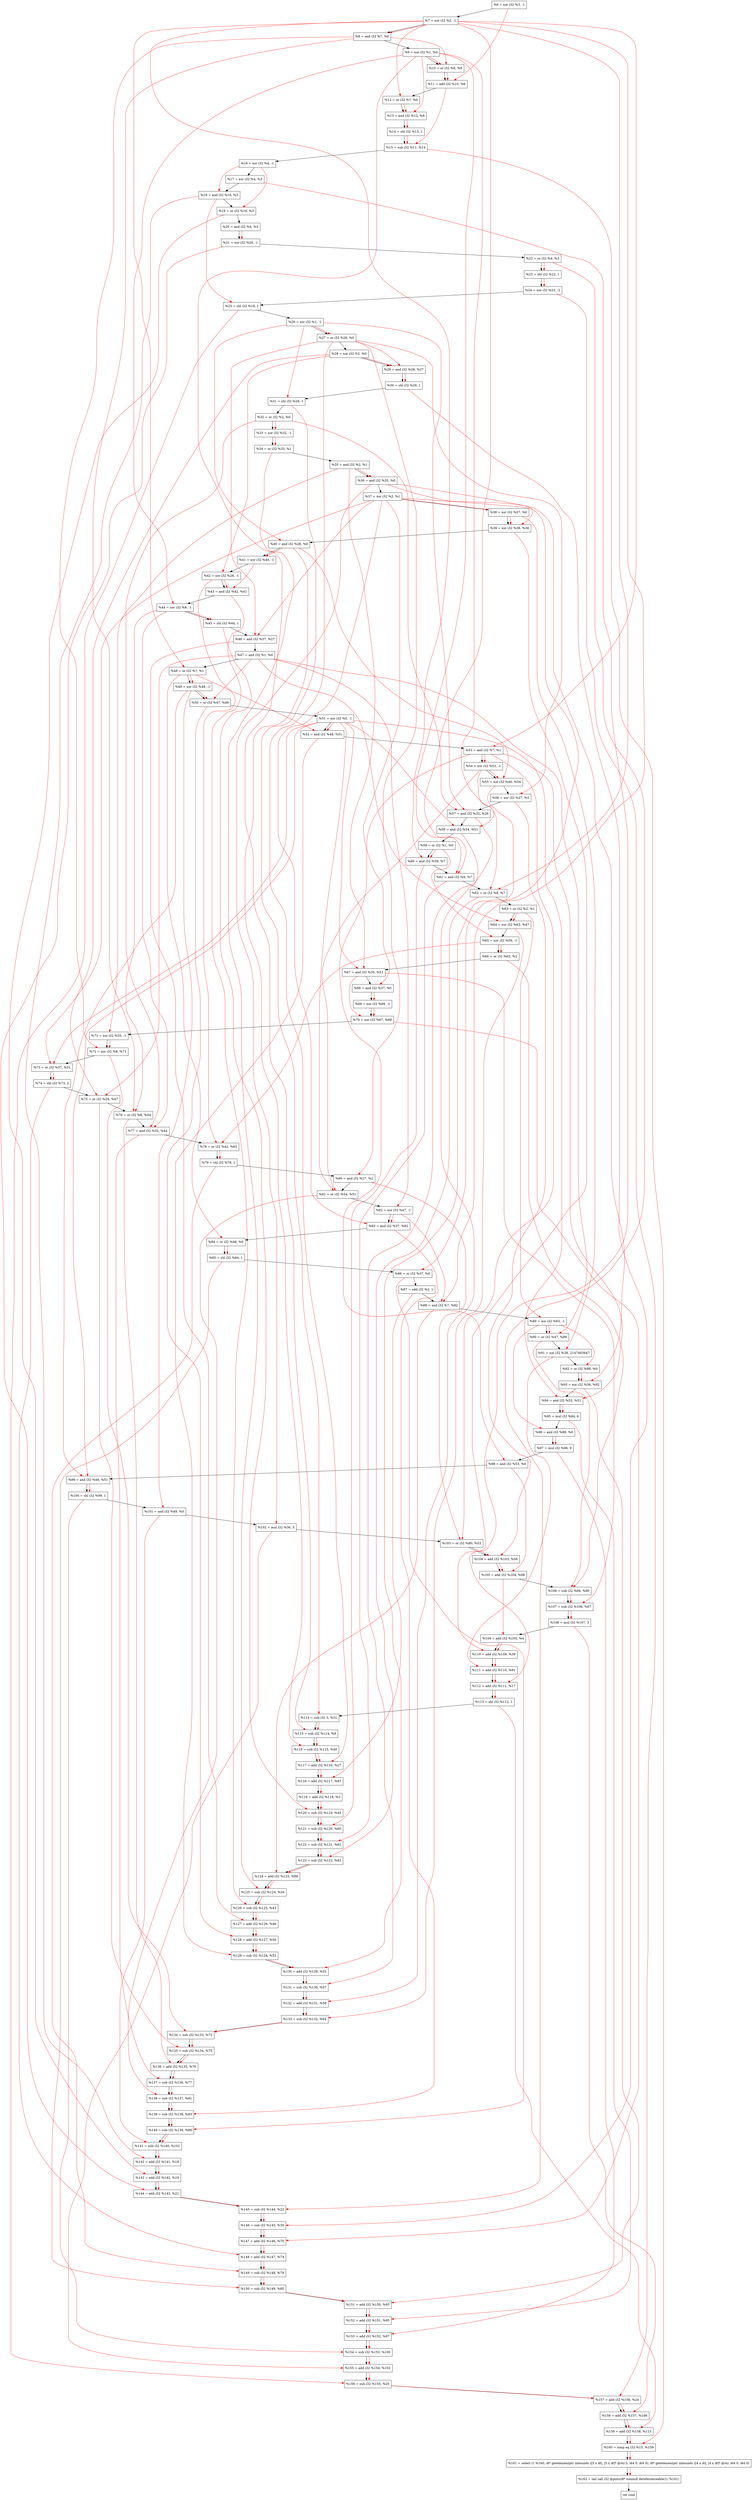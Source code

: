 digraph "DFG for'crackme' function" {
	Node0x247f930[shape=record, label="  %6 = xor i32 %3, -1"];
	Node0x247f9a0[shape=record, label="  %7 = xor i32 %2, -1"];
	Node0x247fa10[shape=record, label="  %8 = and i32 %7, %0"];
	Node0x247fa80[shape=record, label="  %9 = xor i32 %1, %0"];
	Node0x247faf0[shape=record, label="  %10 = or i32 %8, %9"];
	Node0x247fb60[shape=record, label="  %11 = add i32 %10, %6"];
	Node0x247fbd0[shape=record, label="  %12 = or i32 %7, %0"];
	Node0x247fc40[shape=record, label="  %13 = and i32 %12, %9"];
	Node0x247fce0[shape=record, label="  %14 = shl i32 %13, 1"];
	Node0x247fd50[shape=record, label="  %15 = sub i32 %11, %14"];
	Node0x247fdc0[shape=record, label="  %16 = xor i32 %4, -1"];
	Node0x247fe30[shape=record, label="  %17 = xor i32 %4, %3"];
	Node0x247fea0[shape=record, label="  %18 = and i32 %16, %3"];
	Node0x247ff10[shape=record, label="  %19 = or i32 %16, %3"];
	Node0x247ff80[shape=record, label="  %20 = and i32 %4, %3"];
	Node0x247fff0[shape=record, label="  %21 = xor i32 %20, -1"];
	Node0x2480060[shape=record, label="  %22 = or i32 %4, %3"];
	Node0x24800d0[shape=record, label="  %23 = shl i32 %22, 1"];
	Node0x2480170[shape=record, label="  %24 = xor i32 %23, -2"];
	Node0x24801e0[shape=record, label="  %25 = shl i32 %18, 1"];
	Node0x2480250[shape=record, label="  %26 = xor i32 %1, -1"];
	Node0x24802c0[shape=record, label="  %27 = or i32 %26, %0"];
	Node0x2480330[shape=record, label="  %28 = xor i32 %2, %0"];
	Node0x24803a0[shape=record, label="  %29 = and i32 %28, %27"];
	Node0x2480410[shape=record, label="  %30 = shl i32 %29, 1"];
	Node0x2480480[shape=record, label="  %31 = shl i32 %26, 1"];
	Node0x24804f0[shape=record, label="  %32 = or i32 %2, %0"];
	Node0x2480770[shape=record, label="  %33 = xor i32 %32, -1"];
	Node0x24807e0[shape=record, label="  %34 = or i32 %33, %1"];
	Node0x2480850[shape=record, label="  %35 = and i32 %2, %1"];
	Node0x24808c0[shape=record, label="  %36 = and i32 %35, %0"];
	Node0x2480930[shape=record, label="  %37 = xor i32 %2, %1"];
	Node0x24809a0[shape=record, label="  %38 = xor i32 %37, %0"];
	Node0x2480a10[shape=record, label="  %39 = xor i32 %38, %36"];
	Node0x2480a80[shape=record, label="  %40 = and i32 %26, %0"];
	Node0x2480af0[shape=record, label="  %41 = xor i32 %40, -1"];
	Node0x2480b60[shape=record, label="  %42 = xor i32 %28, -1"];
	Node0x2480bd0[shape=record, label="  %43 = and i32 %42, %41"];
	Node0x2480c40[shape=record, label="  %44 = xor i32 %9, -1"];
	Node0x2480cb0[shape=record, label="  %45 = shl i32 %44, 1"];
	Node0x2480d20[shape=record, label="  %46 = and i32 %37, %27"];
	Node0x2480d90[shape=record, label="  %47 = and i32 %1, %0"];
	Node0x2480e00[shape=record, label="  %48 = or i32 %7, %1"];
	Node0x2480e70[shape=record, label="  %49 = xor i32 %48, -1"];
	Node0x2480ee0[shape=record, label="  %50 = or i32 %47, %49"];
	Node0x2480f50[shape=record, label="  %51 = xor i32 %0, -1"];
	Node0x2480fc0[shape=record, label="  %52 = and i32 %48, %51"];
	Node0x2481030[shape=record, label="  %53 = and i32 %7, %1"];
	Node0x24810a0[shape=record, label="  %54 = xor i32 %53, -1"];
	Node0x2481110[shape=record, label="  %55 = xor i32 %40, %54"];
	Node0x2481180[shape=record, label="  %56 = xor i32 %27, %2"];
	Node0x24811f0[shape=record, label="  %57 = and i32 %32, %26"];
	Node0x2481260[shape=record, label="  %58 = and i32 %54, %51"];
	Node0x24812d0[shape=record, label="  %59 = or i32 %1, %0"];
	Node0x2481340[shape=record, label="  %60 = and i32 %59, %7"];
	Node0x24813b0[shape=record, label="  %61 = and i32 %9, %7"];
	Node0x2481420[shape=record, label="  %62 = or i32 %9, %7"];
	Node0x2481490[shape=record, label="  %63 = or i32 %2, %1"];
	Node0x2481500[shape=record, label="  %64 = xor i32 %63, %47"];
	Node0x2481980[shape=record, label="  %65 = xor i32 %59, -1"];
	Node0x24819f0[shape=record, label="  %66 = or i32 %65, %2"];
	Node0x2481a60[shape=record, label="  %67 = and i32 %35, %51"];
	Node0x2481ad0[shape=record, label="  %68 = and i32 %37, %0"];
	Node0x2481b40[shape=record, label="  %69 = xor i32 %68, -1"];
	Node0x2481bb0[shape=record, label="  %70 = xor i32 %67, %69"];
	Node0x2481c20[shape=record, label="  %71 = xor i32 %35, -1"];
	Node0x2481c90[shape=record, label="  %72 = xor i32 %8, %71"];
	Node0x2481d00[shape=record, label="  %73 = or i32 %37, %51"];
	Node0x2481da0[shape=record, label="  %74 = shl i32 %73, 2"];
	Node0x2481e10[shape=record, label="  %75 = or i32 %28, %47"];
	Node0x2481e80[shape=record, label="  %76 = or i32 %8, %44"];
	Node0x2481ef0[shape=record, label="  %77 = and i32 %32, %44"];
	Node0x2481f60[shape=record, label="  %78 = or i32 %42, %65"];
	Node0x2481fd0[shape=record, label="  %79 = shl i32 %78, 1"];
	Node0x2482040[shape=record, label="  %80 = and i32 %27, %2"];
	Node0x24820b0[shape=record, label="  %81 = or i32 %54, %51"];
	Node0x2482120[shape=record, label="  %82 = xor i32 %47, -1"];
	Node0x2482190[shape=record, label="  %83 = and i32 %37, %82"];
	Node0x2482200[shape=record, label="  %84 = or i32 %48, %0"];
	Node0x2482270[shape=record, label="  %85 = shl i32 %84, 1"];
	Node0x24822e0[shape=record, label="  %86 = or i32 %37, %0"];
	Node0x2482350[shape=record, label="  %87 = add i32 %2, 1"];
	Node0x24823c0[shape=record, label="  %88 = and i32 %7, %82"];
	Node0x2482430[shape=record, label="  %89 = xor i32 %63, -1"];
	Node0x24824a0[shape=record, label="  %90 = or i32 %47, %89"];
	Node0x2482540[shape=record, label="  %91 = xor i32 %38, 2147483647"];
	Node0x24825b0[shape=record, label="  %92 = or i32 %89, %0"];
	Node0x2482620[shape=record, label="  %93 = xor i32 %36, %92"];
	Node0x2482690[shape=record, label="  %94 = and i32 %53, %51"];
	Node0x2482730[shape=record, label="  %95 = mul i32 %94, 6"];
	Node0x24827a0[shape=record, label="  %96 = and i32 %89, %0"];
	Node0x2482840[shape=record, label="  %97 = mul i32 %96, 9"];
	Node0x24828b0[shape=record, label="  %98 = and i32 %53, %0"];
	Node0x2482920[shape=record, label="  %99 = and i32 %49, %51"];
	Node0x2482990[shape=record, label="  %100 = shl i32 %99, 1"];
	Node0x2482a00[shape=record, label="  %101 = and i32 %49, %0"];
	Node0x2482aa0[shape=record, label="  %102 = mul i32 %36, 5"];
	Node0x2482b10[shape=record, label="  %103 = or i32 %80, %53"];
	Node0x2482b80[shape=record, label="  %104 = add i32 %103, %56"];
	Node0x2482bf0[shape=record, label="  %105 = add i32 %104, %98"];
	Node0x2482c60[shape=record, label="  %106 = sub i32 %66, %90"];
	Node0x2482cd0[shape=record, label="  %107 = sub i32 %106, %67"];
	Node0x2482d70[shape=record, label="  %108 = mul i32 %107, 3"];
	Node0x2482de0[shape=record, label="  %109 = add i32 %105, %4"];
	Node0x2482e50[shape=record, label="  %110 = add i32 %109, %39"];
	Node0x2482ec0[shape=record, label="  %111 = add i32 %110, %91"];
	Node0x2482f30[shape=record, label="  %112 = add i32 %111, %17"];
	Node0x2482fa0[shape=record, label="  %113 = shl i32 %112, 1"];
	Node0x2483010[shape=record, label="  %114 = sub i32 3, %31"];
	Node0x2483080[shape=record, label="  %115 = sub i32 %114, %9"];
	Node0x24830f0[shape=record, label="  %116 = sub i32 %115, %40"];
	Node0x2483160[shape=record, label="  %117 = add i32 %116, %27"];
	Node0x24831d0[shape=record, label="  %118 = add i32 %117, %87"];
	Node0x2483240[shape=record, label="  %119 = add i32 %118, %3"];
	Node0x24832b0[shape=record, label="  %120 = sub i32 %119, %45"];
	Node0x2483320[shape=record, label="  %121 = sub i32 %120, %60"];
	Node0x2483390[shape=record, label="  %122 = sub i32 %121, %61"];
	Node0x2483400[shape=record, label="  %123 = sub i32 %122, %62"];
	Node0x2483470[shape=record, label="  %124 = add i32 %123, %88"];
	Node0x24834e0[shape=record, label="  %125 = sub i32 %124, %34"];
	Node0x2483550[shape=record, label="  %126 = sub i32 %125, %43"];
	Node0x24835c0[shape=record, label="  %127 = add i32 %126, %46"];
	Node0x2483630[shape=record, label="  %128 = add i32 %127, %50"];
	Node0x2483eb0[shape=record, label="  %129 = sub i32 %128, %52"];
	Node0x2483f20[shape=record, label="  %130 = add i32 %129, %55"];
	Node0x2483f90[shape=record, label="  %131 = sub i32 %130, %57"];
	Node0x2484000[shape=record, label="  %132 = add i32 %131, %58"];
	Node0x2484070[shape=record, label="  %133 = sub i32 %132, %64"];
	Node0x24840e0[shape=record, label="  %134 = sub i32 %133, %72"];
	Node0x2484150[shape=record, label="  %135 = sub i32 %134, %75"];
	Node0x24841c0[shape=record, label="  %136 = add i32 %135, %76"];
	Node0x2484230[shape=record, label="  %137 = sub i32 %136, %77"];
	Node0x24842a0[shape=record, label="  %138 = sub i32 %137, %81"];
	Node0x2484310[shape=record, label="  %139 = sub i32 %138, %83"];
	Node0x2484380[shape=record, label="  %140 = sub i32 %139, %86"];
	Node0x24843f0[shape=record, label="  %141 = sub i32 %140, %101"];
	Node0x2484460[shape=record, label="  %142 = add i32 %141, %18"];
	Node0x24844d0[shape=record, label="  %143 = add i32 %142, %19"];
	Node0x2484540[shape=record, label="  %144 = add i32 %143, %21"];
	Node0x24845b0[shape=record, label="  %145 = sub i32 %144, %22"];
	Node0x2484620[shape=record, label="  %146 = sub i32 %145, %30"];
	Node0x2484690[shape=record, label="  %147 = add i32 %146, %70"];
	Node0x2484700[shape=record, label="  %148 = add i32 %147, %74"];
	Node0x2484770[shape=record, label="  %149 = sub i32 %148, %79"];
	Node0x24847e0[shape=record, label="  %150 = sub i32 %149, %85"];
	Node0x2484850[shape=record, label="  %151 = add i32 %150, %93"];
	Node0x24848c0[shape=record, label="  %152 = add i32 %151, %95"];
	Node0x2484930[shape=record, label="  %153 = add i32 %152, %97"];
	Node0x24849a0[shape=record, label="  %154 = sub i32 %153, %100"];
	Node0x2484a10[shape=record, label="  %155 = add i32 %154, %102"];
	Node0x2484a80[shape=record, label="  %156 = sub i32 %155, %25"];
	Node0x2484af0[shape=record, label="  %157 = add i32 %156, %24"];
	Node0x2484b60[shape=record, label="  %158 = add i32 %157, %108"];
	Node0x2484bd0[shape=record, label="  %159 = add i32 %158, %113"];
	Node0x2484c40[shape=record, label="  %160 = icmp eq i32 %15, %159"];
	Node0x241f268[shape=record, label="  %161 = select i1 %160, i8* getelementptr inbounds ([5 x i8], [5 x i8]* @str.3, i64 0, i64 0), i8* getelementptr inbounds ([4 x i8], [4 x i8]* @str, i64 0, i64 0)"];
	Node0x2484ed0[shape=record, label="  %162 = tail call i32 @puts(i8* nonnull dereferenceable(1) %161)"];
	Node0x2484f20[shape=record, label="  ret void"];
	Node0x247f930 -> Node0x247f9a0;
	Node0x247f9a0 -> Node0x247fa10;
	Node0x247fa10 -> Node0x247fa80;
	Node0x247fa80 -> Node0x247faf0;
	Node0x247faf0 -> Node0x247fb60;
	Node0x247fb60 -> Node0x247fbd0;
	Node0x247fbd0 -> Node0x247fc40;
	Node0x247fc40 -> Node0x247fce0;
	Node0x247fce0 -> Node0x247fd50;
	Node0x247fd50 -> Node0x247fdc0;
	Node0x247fdc0 -> Node0x247fe30;
	Node0x247fe30 -> Node0x247fea0;
	Node0x247fea0 -> Node0x247ff10;
	Node0x247ff10 -> Node0x247ff80;
	Node0x247ff80 -> Node0x247fff0;
	Node0x247fff0 -> Node0x2480060;
	Node0x2480060 -> Node0x24800d0;
	Node0x24800d0 -> Node0x2480170;
	Node0x2480170 -> Node0x24801e0;
	Node0x24801e0 -> Node0x2480250;
	Node0x2480250 -> Node0x24802c0;
	Node0x24802c0 -> Node0x2480330;
	Node0x2480330 -> Node0x24803a0;
	Node0x24803a0 -> Node0x2480410;
	Node0x2480410 -> Node0x2480480;
	Node0x2480480 -> Node0x24804f0;
	Node0x24804f0 -> Node0x2480770;
	Node0x2480770 -> Node0x24807e0;
	Node0x24807e0 -> Node0x2480850;
	Node0x2480850 -> Node0x24808c0;
	Node0x24808c0 -> Node0x2480930;
	Node0x2480930 -> Node0x24809a0;
	Node0x24809a0 -> Node0x2480a10;
	Node0x2480a10 -> Node0x2480a80;
	Node0x2480a80 -> Node0x2480af0;
	Node0x2480af0 -> Node0x2480b60;
	Node0x2480b60 -> Node0x2480bd0;
	Node0x2480bd0 -> Node0x2480c40;
	Node0x2480c40 -> Node0x2480cb0;
	Node0x2480cb0 -> Node0x2480d20;
	Node0x2480d20 -> Node0x2480d90;
	Node0x2480d90 -> Node0x2480e00;
	Node0x2480e00 -> Node0x2480e70;
	Node0x2480e70 -> Node0x2480ee0;
	Node0x2480ee0 -> Node0x2480f50;
	Node0x2480f50 -> Node0x2480fc0;
	Node0x2480fc0 -> Node0x2481030;
	Node0x2481030 -> Node0x24810a0;
	Node0x24810a0 -> Node0x2481110;
	Node0x2481110 -> Node0x2481180;
	Node0x2481180 -> Node0x24811f0;
	Node0x24811f0 -> Node0x2481260;
	Node0x2481260 -> Node0x24812d0;
	Node0x24812d0 -> Node0x2481340;
	Node0x2481340 -> Node0x24813b0;
	Node0x24813b0 -> Node0x2481420;
	Node0x2481420 -> Node0x2481490;
	Node0x2481490 -> Node0x2481500;
	Node0x2481500 -> Node0x2481980;
	Node0x2481980 -> Node0x24819f0;
	Node0x24819f0 -> Node0x2481a60;
	Node0x2481a60 -> Node0x2481ad0;
	Node0x2481ad0 -> Node0x2481b40;
	Node0x2481b40 -> Node0x2481bb0;
	Node0x2481bb0 -> Node0x2481c20;
	Node0x2481c20 -> Node0x2481c90;
	Node0x2481c90 -> Node0x2481d00;
	Node0x2481d00 -> Node0x2481da0;
	Node0x2481da0 -> Node0x2481e10;
	Node0x2481e10 -> Node0x2481e80;
	Node0x2481e80 -> Node0x2481ef0;
	Node0x2481ef0 -> Node0x2481f60;
	Node0x2481f60 -> Node0x2481fd0;
	Node0x2481fd0 -> Node0x2482040;
	Node0x2482040 -> Node0x24820b0;
	Node0x24820b0 -> Node0x2482120;
	Node0x2482120 -> Node0x2482190;
	Node0x2482190 -> Node0x2482200;
	Node0x2482200 -> Node0x2482270;
	Node0x2482270 -> Node0x24822e0;
	Node0x24822e0 -> Node0x2482350;
	Node0x2482350 -> Node0x24823c0;
	Node0x24823c0 -> Node0x2482430;
	Node0x2482430 -> Node0x24824a0;
	Node0x24824a0 -> Node0x2482540;
	Node0x2482540 -> Node0x24825b0;
	Node0x24825b0 -> Node0x2482620;
	Node0x2482620 -> Node0x2482690;
	Node0x2482690 -> Node0x2482730;
	Node0x2482730 -> Node0x24827a0;
	Node0x24827a0 -> Node0x2482840;
	Node0x2482840 -> Node0x24828b0;
	Node0x24828b0 -> Node0x2482920;
	Node0x2482920 -> Node0x2482990;
	Node0x2482990 -> Node0x2482a00;
	Node0x2482a00 -> Node0x2482aa0;
	Node0x2482aa0 -> Node0x2482b10;
	Node0x2482b10 -> Node0x2482b80;
	Node0x2482b80 -> Node0x2482bf0;
	Node0x2482bf0 -> Node0x2482c60;
	Node0x2482c60 -> Node0x2482cd0;
	Node0x2482cd0 -> Node0x2482d70;
	Node0x2482d70 -> Node0x2482de0;
	Node0x2482de0 -> Node0x2482e50;
	Node0x2482e50 -> Node0x2482ec0;
	Node0x2482ec0 -> Node0x2482f30;
	Node0x2482f30 -> Node0x2482fa0;
	Node0x2482fa0 -> Node0x2483010;
	Node0x2483010 -> Node0x2483080;
	Node0x2483080 -> Node0x24830f0;
	Node0x24830f0 -> Node0x2483160;
	Node0x2483160 -> Node0x24831d0;
	Node0x24831d0 -> Node0x2483240;
	Node0x2483240 -> Node0x24832b0;
	Node0x24832b0 -> Node0x2483320;
	Node0x2483320 -> Node0x2483390;
	Node0x2483390 -> Node0x2483400;
	Node0x2483400 -> Node0x2483470;
	Node0x2483470 -> Node0x24834e0;
	Node0x24834e0 -> Node0x2483550;
	Node0x2483550 -> Node0x24835c0;
	Node0x24835c0 -> Node0x2483630;
	Node0x2483630 -> Node0x2483eb0;
	Node0x2483eb0 -> Node0x2483f20;
	Node0x2483f20 -> Node0x2483f90;
	Node0x2483f90 -> Node0x2484000;
	Node0x2484000 -> Node0x2484070;
	Node0x2484070 -> Node0x24840e0;
	Node0x24840e0 -> Node0x2484150;
	Node0x2484150 -> Node0x24841c0;
	Node0x24841c0 -> Node0x2484230;
	Node0x2484230 -> Node0x24842a0;
	Node0x24842a0 -> Node0x2484310;
	Node0x2484310 -> Node0x2484380;
	Node0x2484380 -> Node0x24843f0;
	Node0x24843f0 -> Node0x2484460;
	Node0x2484460 -> Node0x24844d0;
	Node0x24844d0 -> Node0x2484540;
	Node0x2484540 -> Node0x24845b0;
	Node0x24845b0 -> Node0x2484620;
	Node0x2484620 -> Node0x2484690;
	Node0x2484690 -> Node0x2484700;
	Node0x2484700 -> Node0x2484770;
	Node0x2484770 -> Node0x24847e0;
	Node0x24847e0 -> Node0x2484850;
	Node0x2484850 -> Node0x24848c0;
	Node0x24848c0 -> Node0x2484930;
	Node0x2484930 -> Node0x24849a0;
	Node0x24849a0 -> Node0x2484a10;
	Node0x2484a10 -> Node0x2484a80;
	Node0x2484a80 -> Node0x2484af0;
	Node0x2484af0 -> Node0x2484b60;
	Node0x2484b60 -> Node0x2484bd0;
	Node0x2484bd0 -> Node0x2484c40;
	Node0x2484c40 -> Node0x241f268;
	Node0x241f268 -> Node0x2484ed0;
	Node0x2484ed0 -> Node0x2484f20;
edge [color=red]
	Node0x247f9a0 -> Node0x247fa10;
	Node0x247fa10 -> Node0x247faf0;
	Node0x247fa80 -> Node0x247faf0;
	Node0x247faf0 -> Node0x247fb60;
	Node0x247f930 -> Node0x247fb60;
	Node0x247f9a0 -> Node0x247fbd0;
	Node0x247fbd0 -> Node0x247fc40;
	Node0x247fa80 -> Node0x247fc40;
	Node0x247fc40 -> Node0x247fce0;
	Node0x247fb60 -> Node0x247fd50;
	Node0x247fce0 -> Node0x247fd50;
	Node0x247fdc0 -> Node0x247fea0;
	Node0x247fdc0 -> Node0x247ff10;
	Node0x247ff80 -> Node0x247fff0;
	Node0x2480060 -> Node0x24800d0;
	Node0x24800d0 -> Node0x2480170;
	Node0x247fea0 -> Node0x24801e0;
	Node0x2480250 -> Node0x24802c0;
	Node0x2480330 -> Node0x24803a0;
	Node0x24802c0 -> Node0x24803a0;
	Node0x24803a0 -> Node0x2480410;
	Node0x2480250 -> Node0x2480480;
	Node0x24804f0 -> Node0x2480770;
	Node0x2480770 -> Node0x24807e0;
	Node0x2480850 -> Node0x24808c0;
	Node0x2480930 -> Node0x24809a0;
	Node0x24809a0 -> Node0x2480a10;
	Node0x24808c0 -> Node0x2480a10;
	Node0x2480250 -> Node0x2480a80;
	Node0x2480a80 -> Node0x2480af0;
	Node0x2480330 -> Node0x2480b60;
	Node0x2480b60 -> Node0x2480bd0;
	Node0x2480af0 -> Node0x2480bd0;
	Node0x247fa80 -> Node0x2480c40;
	Node0x2480c40 -> Node0x2480cb0;
	Node0x2480930 -> Node0x2480d20;
	Node0x24802c0 -> Node0x2480d20;
	Node0x247f9a0 -> Node0x2480e00;
	Node0x2480e00 -> Node0x2480e70;
	Node0x2480d90 -> Node0x2480ee0;
	Node0x2480e70 -> Node0x2480ee0;
	Node0x2480e00 -> Node0x2480fc0;
	Node0x2480f50 -> Node0x2480fc0;
	Node0x247f9a0 -> Node0x2481030;
	Node0x2481030 -> Node0x24810a0;
	Node0x2480a80 -> Node0x2481110;
	Node0x24810a0 -> Node0x2481110;
	Node0x24802c0 -> Node0x2481180;
	Node0x24804f0 -> Node0x24811f0;
	Node0x2480250 -> Node0x24811f0;
	Node0x24810a0 -> Node0x2481260;
	Node0x2480f50 -> Node0x2481260;
	Node0x24812d0 -> Node0x2481340;
	Node0x247f9a0 -> Node0x2481340;
	Node0x247fa80 -> Node0x24813b0;
	Node0x247f9a0 -> Node0x24813b0;
	Node0x247fa80 -> Node0x2481420;
	Node0x247f9a0 -> Node0x2481420;
	Node0x2481490 -> Node0x2481500;
	Node0x2480d90 -> Node0x2481500;
	Node0x24812d0 -> Node0x2481980;
	Node0x2481980 -> Node0x24819f0;
	Node0x2480850 -> Node0x2481a60;
	Node0x2480f50 -> Node0x2481a60;
	Node0x2480930 -> Node0x2481ad0;
	Node0x2481ad0 -> Node0x2481b40;
	Node0x2481a60 -> Node0x2481bb0;
	Node0x2481b40 -> Node0x2481bb0;
	Node0x2480850 -> Node0x2481c20;
	Node0x247fa10 -> Node0x2481c90;
	Node0x2481c20 -> Node0x2481c90;
	Node0x2480930 -> Node0x2481d00;
	Node0x2480f50 -> Node0x2481d00;
	Node0x2481d00 -> Node0x2481da0;
	Node0x2480330 -> Node0x2481e10;
	Node0x2480d90 -> Node0x2481e10;
	Node0x247fa10 -> Node0x2481e80;
	Node0x2480c40 -> Node0x2481e80;
	Node0x24804f0 -> Node0x2481ef0;
	Node0x2480c40 -> Node0x2481ef0;
	Node0x2480b60 -> Node0x2481f60;
	Node0x2481980 -> Node0x2481f60;
	Node0x2481f60 -> Node0x2481fd0;
	Node0x24802c0 -> Node0x2482040;
	Node0x24810a0 -> Node0x24820b0;
	Node0x2480f50 -> Node0x24820b0;
	Node0x2480d90 -> Node0x2482120;
	Node0x2480930 -> Node0x2482190;
	Node0x2482120 -> Node0x2482190;
	Node0x2480e00 -> Node0x2482200;
	Node0x2482200 -> Node0x2482270;
	Node0x2480930 -> Node0x24822e0;
	Node0x247f9a0 -> Node0x24823c0;
	Node0x2482120 -> Node0x24823c0;
	Node0x2481490 -> Node0x2482430;
	Node0x2480d90 -> Node0x24824a0;
	Node0x2482430 -> Node0x24824a0;
	Node0x24809a0 -> Node0x2482540;
	Node0x2482430 -> Node0x24825b0;
	Node0x24808c0 -> Node0x2482620;
	Node0x24825b0 -> Node0x2482620;
	Node0x2481030 -> Node0x2482690;
	Node0x2480f50 -> Node0x2482690;
	Node0x2482690 -> Node0x2482730;
	Node0x2482430 -> Node0x24827a0;
	Node0x24827a0 -> Node0x2482840;
	Node0x2481030 -> Node0x24828b0;
	Node0x2480e70 -> Node0x2482920;
	Node0x2480f50 -> Node0x2482920;
	Node0x2482920 -> Node0x2482990;
	Node0x2480e70 -> Node0x2482a00;
	Node0x24808c0 -> Node0x2482aa0;
	Node0x2482040 -> Node0x2482b10;
	Node0x2481030 -> Node0x2482b10;
	Node0x2482b10 -> Node0x2482b80;
	Node0x2481180 -> Node0x2482b80;
	Node0x2482b80 -> Node0x2482bf0;
	Node0x24828b0 -> Node0x2482bf0;
	Node0x24819f0 -> Node0x2482c60;
	Node0x24824a0 -> Node0x2482c60;
	Node0x2482c60 -> Node0x2482cd0;
	Node0x2481a60 -> Node0x2482cd0;
	Node0x2482cd0 -> Node0x2482d70;
	Node0x2482bf0 -> Node0x2482de0;
	Node0x2482de0 -> Node0x2482e50;
	Node0x2480a10 -> Node0x2482e50;
	Node0x2482e50 -> Node0x2482ec0;
	Node0x2482540 -> Node0x2482ec0;
	Node0x2482ec0 -> Node0x2482f30;
	Node0x247fe30 -> Node0x2482f30;
	Node0x2482f30 -> Node0x2482fa0;
	Node0x2480480 -> Node0x2483010;
	Node0x2483010 -> Node0x2483080;
	Node0x247fa80 -> Node0x2483080;
	Node0x2483080 -> Node0x24830f0;
	Node0x2480a80 -> Node0x24830f0;
	Node0x24830f0 -> Node0x2483160;
	Node0x24802c0 -> Node0x2483160;
	Node0x2483160 -> Node0x24831d0;
	Node0x2482350 -> Node0x24831d0;
	Node0x24831d0 -> Node0x2483240;
	Node0x2483240 -> Node0x24832b0;
	Node0x2480cb0 -> Node0x24832b0;
	Node0x24832b0 -> Node0x2483320;
	Node0x2481340 -> Node0x2483320;
	Node0x2483320 -> Node0x2483390;
	Node0x24813b0 -> Node0x2483390;
	Node0x2483390 -> Node0x2483400;
	Node0x2481420 -> Node0x2483400;
	Node0x2483400 -> Node0x2483470;
	Node0x24823c0 -> Node0x2483470;
	Node0x2483470 -> Node0x24834e0;
	Node0x24807e0 -> Node0x24834e0;
	Node0x24834e0 -> Node0x2483550;
	Node0x2480bd0 -> Node0x2483550;
	Node0x2483550 -> Node0x24835c0;
	Node0x2480d20 -> Node0x24835c0;
	Node0x24835c0 -> Node0x2483630;
	Node0x2480ee0 -> Node0x2483630;
	Node0x2483630 -> Node0x2483eb0;
	Node0x2480fc0 -> Node0x2483eb0;
	Node0x2483eb0 -> Node0x2483f20;
	Node0x2481110 -> Node0x2483f20;
	Node0x2483f20 -> Node0x2483f90;
	Node0x24811f0 -> Node0x2483f90;
	Node0x2483f90 -> Node0x2484000;
	Node0x2481260 -> Node0x2484000;
	Node0x2484000 -> Node0x2484070;
	Node0x2481500 -> Node0x2484070;
	Node0x2484070 -> Node0x24840e0;
	Node0x2481c90 -> Node0x24840e0;
	Node0x24840e0 -> Node0x2484150;
	Node0x2481e10 -> Node0x2484150;
	Node0x2484150 -> Node0x24841c0;
	Node0x2481e80 -> Node0x24841c0;
	Node0x24841c0 -> Node0x2484230;
	Node0x2481ef0 -> Node0x2484230;
	Node0x2484230 -> Node0x24842a0;
	Node0x24820b0 -> Node0x24842a0;
	Node0x24842a0 -> Node0x2484310;
	Node0x2482190 -> Node0x2484310;
	Node0x2484310 -> Node0x2484380;
	Node0x24822e0 -> Node0x2484380;
	Node0x2484380 -> Node0x24843f0;
	Node0x2482a00 -> Node0x24843f0;
	Node0x24843f0 -> Node0x2484460;
	Node0x247fea0 -> Node0x2484460;
	Node0x2484460 -> Node0x24844d0;
	Node0x247ff10 -> Node0x24844d0;
	Node0x24844d0 -> Node0x2484540;
	Node0x247fff0 -> Node0x2484540;
	Node0x2484540 -> Node0x24845b0;
	Node0x2480060 -> Node0x24845b0;
	Node0x24845b0 -> Node0x2484620;
	Node0x2480410 -> Node0x2484620;
	Node0x2484620 -> Node0x2484690;
	Node0x2481bb0 -> Node0x2484690;
	Node0x2484690 -> Node0x2484700;
	Node0x2481da0 -> Node0x2484700;
	Node0x2484700 -> Node0x2484770;
	Node0x2481fd0 -> Node0x2484770;
	Node0x2484770 -> Node0x24847e0;
	Node0x2482270 -> Node0x24847e0;
	Node0x24847e0 -> Node0x2484850;
	Node0x2482620 -> Node0x2484850;
	Node0x2484850 -> Node0x24848c0;
	Node0x2482730 -> Node0x24848c0;
	Node0x24848c0 -> Node0x2484930;
	Node0x2482840 -> Node0x2484930;
	Node0x2484930 -> Node0x24849a0;
	Node0x2482990 -> Node0x24849a0;
	Node0x24849a0 -> Node0x2484a10;
	Node0x2482aa0 -> Node0x2484a10;
	Node0x2484a10 -> Node0x2484a80;
	Node0x24801e0 -> Node0x2484a80;
	Node0x2484a80 -> Node0x2484af0;
	Node0x2480170 -> Node0x2484af0;
	Node0x2484af0 -> Node0x2484b60;
	Node0x2482d70 -> Node0x2484b60;
	Node0x2484b60 -> Node0x2484bd0;
	Node0x2482fa0 -> Node0x2484bd0;
	Node0x247fd50 -> Node0x2484c40;
	Node0x2484bd0 -> Node0x2484c40;
	Node0x2484c40 -> Node0x241f268;
	Node0x241f268 -> Node0x2484ed0;
}
